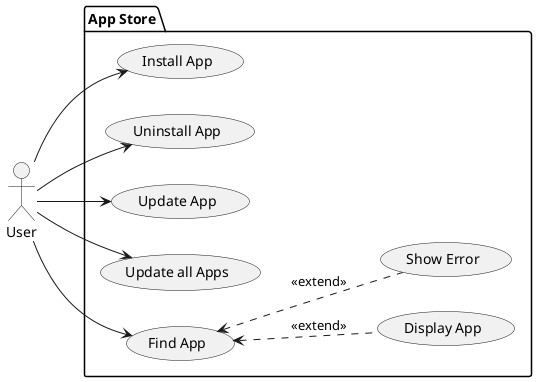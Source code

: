 @startuml

actor User as user

package "App Store" {
    left to right direction

    usecase "Install App" as install
    usecase "Uninstall App" as uninstall
    usecase "Update App" as update
    usecase "Update all Apps" as updateAll
    usecase "Find App" as findApp

    usecase "Display App" as displayApp
    usecase "Show Error" as showError

    user -> install
    user --> uninstall
    user --> update
    user --> updateAll
    user --> findApp

    findApp <.. displayApp : <<extend>>
    findApp <.. showError : <<extend>>
}

@enduml